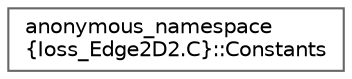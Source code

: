 digraph "Graphical Class Hierarchy"
{
 // INTERACTIVE_SVG=YES
 // LATEX_PDF_SIZE
  bgcolor="transparent";
  edge [fontname=Helvetica,fontsize=10,labelfontname=Helvetica,labelfontsize=10];
  node [fontname=Helvetica,fontsize=10,shape=box,height=0.2,width=0.4];
  rankdir="LR";
  Node0 [id="Node000000",label="anonymous_namespace\l\{Ioss_Edge2D2.C\}::Constants",height=0.2,width=0.4,color="grey40", fillcolor="white", style="filled",URL="$structanonymous__namespace_02Ioss__Edge2D2_8C_03_1_1Constants.html",tooltip=" "];
}
